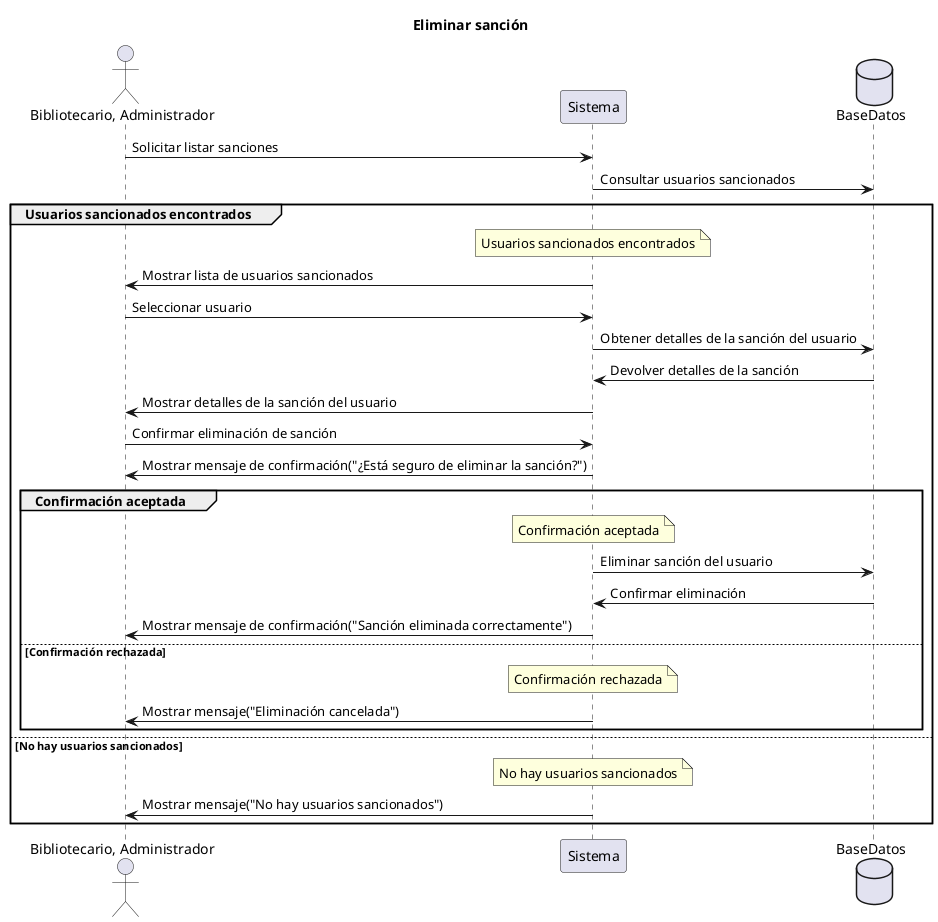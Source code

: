 @startuml
title Eliminar sanción

actor "Bibliotecario, Administrador" as Administrador

participant Sistema
database BaseDatos



Administrador->Sistema: Solicitar listar sanciones
Sistema->BaseDatos: Consultar usuarios sancionados
group Usuarios sancionados encontrados
    note over Sistema: Usuarios sancionados encontrados
    Sistema->Administrador: Mostrar lista de usuarios sancionados
    Administrador->Sistema: Seleccionar usuario
    Sistema->BaseDatos: Obtener detalles de la sanción del usuario
    BaseDatos->Sistema: Devolver detalles de la sanción
    Sistema->Administrador: Mostrar detalles de la sanción del usuario
    Administrador->Sistema: Confirmar eliminación de sanción
    Sistema->Administrador: Mostrar mensaje de confirmación("¿Está seguro de eliminar la sanción?")
    group Confirmación aceptada
        note over Sistema: Confirmación aceptada
        Sistema->BaseDatos: Eliminar sanción del usuario
        BaseDatos->Sistema: Confirmar eliminación
        Sistema->Administrador: Mostrar mensaje de confirmación("Sanción eliminada correctamente")
    else Confirmación rechazada
        note over Sistema: Confirmación rechazada
        Sistema->Administrador: Mostrar mensaje("Eliminación cancelada")
    end
else No hay usuarios sancionados
    note over Sistema: No hay usuarios sancionados
    Sistema->Administrador: Mostrar mensaje("No hay usuarios sancionados")
end
@enduml